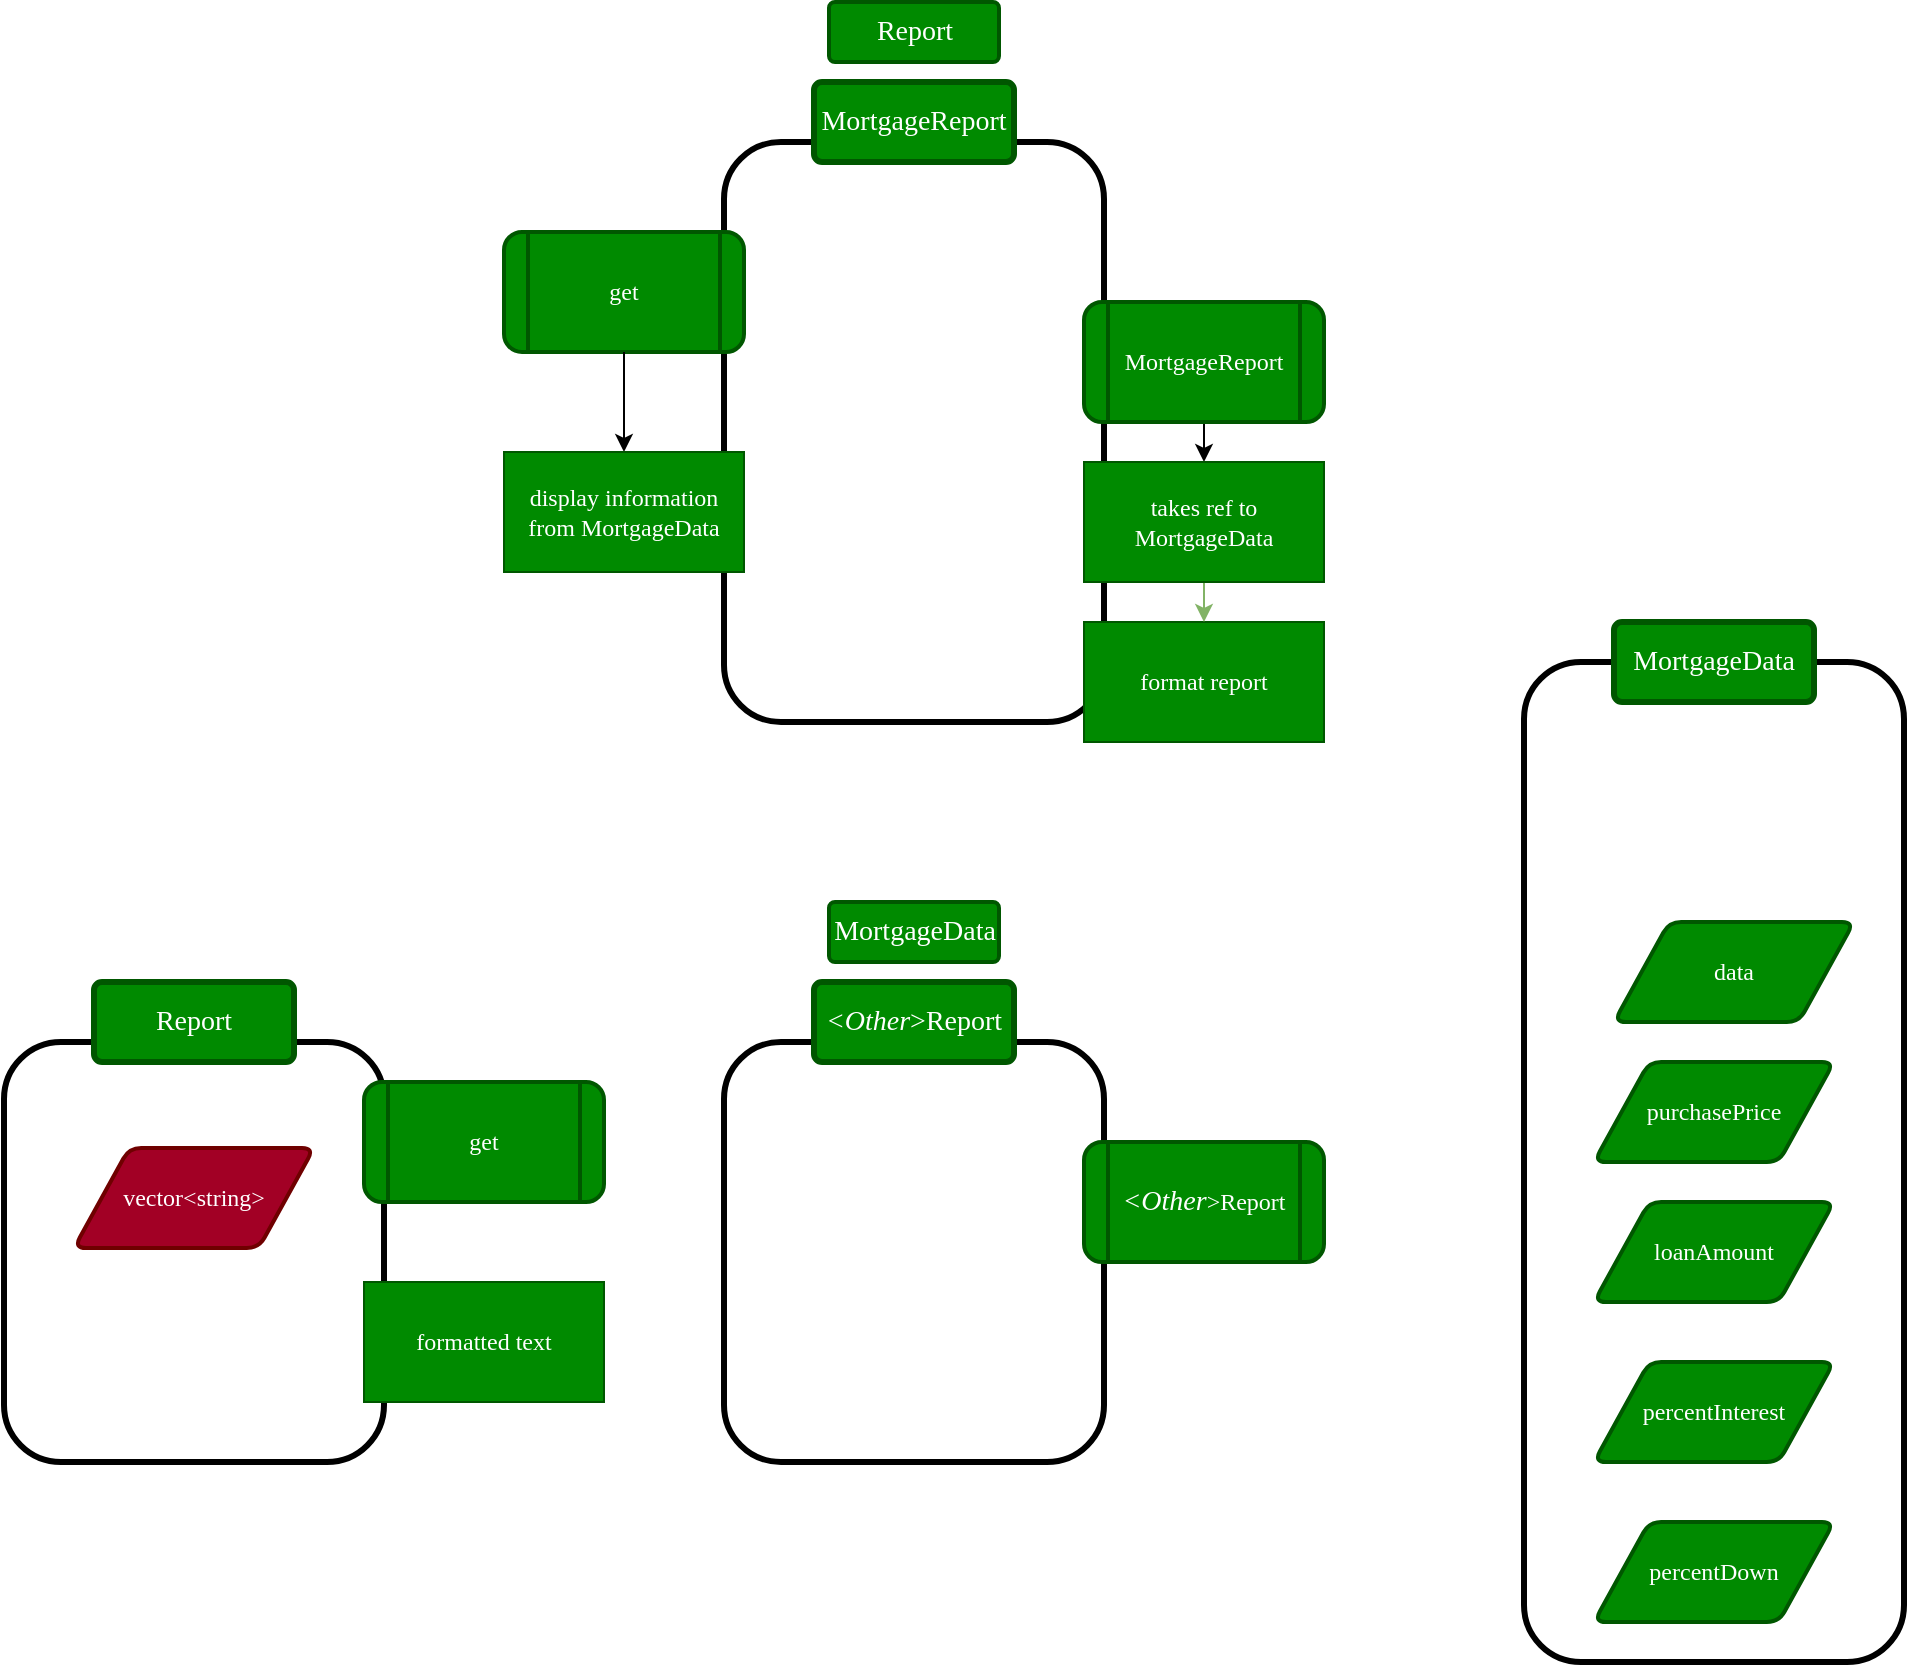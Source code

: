 <mxfile version="17.2.4" type="device"><diagram id="4u5bkuqh8i6XdxuR7M9z" name="Page-1"><mxGraphModel dx="1018" dy="1970" grid="0" gridSize="10" guides="1" tooltips="1" connect="1" arrows="1" fold="1" page="0" pageScale="1" pageWidth="850" pageHeight="1100" math="0" shadow="0"><root><mxCell id="0"/><mxCell id="1" parent="0"/><mxCell id="DnWcME0z-URtW0J5vlyk-10" style="edgeStyle=none;curved=1;rounded=0;orthogonalLoop=1;jettySize=auto;html=1;exitX=0.5;exitY=1;exitDx=0;exitDy=0;entryX=0.5;entryY=0;entryDx=0;entryDy=0;endArrow=classic;endFill=1;startSize=6;endSize=6;sourcePerimeterSpacing=0;targetPerimeterSpacing=0;fontColor=#000000;fillColor=#008a00;strokeColor=#FFFFFF;" parent="1" edge="1"><mxGeometry relative="1" as="geometry"><mxPoint x="2621" y="-781" as="sourcePoint"/></mxGeometry></mxCell><mxCell id="DnWcME0z-URtW0J5vlyk-12" style="edgeStyle=none;curved=1;rounded=0;orthogonalLoop=1;jettySize=auto;html=1;exitX=0.5;exitY=1;exitDx=0;exitDy=0;entryX=0.5;entryY=0;entryDx=0;entryDy=0;endArrow=classic;endFill=1;startSize=6;endSize=6;sourcePerimeterSpacing=0;targetPerimeterSpacing=0;fontColor=#000000;fillColor=#008a00;strokeColor=#FFFFFF;" parent="1" edge="1"><mxGeometry relative="1" as="geometry"><mxPoint x="2621" y="-691" as="sourcePoint"/></mxGeometry></mxCell><mxCell id="-Oau3cpSAbBekXtjOePl-28" value="" style="rounded=1;whiteSpace=wrap;html=1;fillColor=none;strokeWidth=3;fontFamily=SF Mono;" vertex="1" parent="1"><mxGeometry x="410" y="-990" width="190" height="290" as="geometry"/></mxCell><mxCell id="-Oau3cpSAbBekXtjOePl-29" value="get" style="shape=process;whiteSpace=wrap;html=1;backgroundOutline=1;fillColor=#008a00;strokeColor=#005700;rounded=1;fontFamily=SF Mono;strokeWidth=2;fontColor=#ffffff;" vertex="1" parent="1"><mxGeometry x="300" y="-945" width="120" height="60" as="geometry"/></mxCell><mxCell id="-Oau3cpSAbBekXtjOePl-30" style="edgeStyle=orthogonalEdgeStyle;rounded=0;orthogonalLoop=1;jettySize=auto;html=1;exitX=0.5;exitY=1;exitDx=0;exitDy=0;entryX=0.5;entryY=0;entryDx=0;entryDy=0;fontFamily=SF Mono;" edge="1" parent="1" source="-Oau3cpSAbBekXtjOePl-29" target="-Oau3cpSAbBekXtjOePl-31"><mxGeometry relative="1" as="geometry"><mxPoint x="360" y="-800" as="sourcePoint"/></mxGeometry></mxCell><mxCell id="-Oau3cpSAbBekXtjOePl-31" value="display information from MortgageData" style="rounded=0;whiteSpace=wrap;html=1;fillColor=#008a00;strokeColor=#005700;fontFamily=SF Mono;fontColor=#ffffff;" vertex="1" parent="1"><mxGeometry x="300" y="-835" width="120" height="60" as="geometry"/></mxCell><mxCell id="-Oau3cpSAbBekXtjOePl-32" value="&lt;font style=&quot;font-size: 14px&quot;&gt;MortgageReport&lt;/font&gt;" style="rounded=1;arcSize=10;whiteSpace=wrap;html=1;align=center;fillColor=#008a00;strokeColor=#005700;fontFamily=SF Mono;strokeWidth=3;fontColor=#ffffff;" vertex="1" parent="1"><mxGeometry x="455" y="-1020" width="100" height="40" as="geometry"/></mxCell><mxCell id="-Oau3cpSAbBekXtjOePl-33" value="" style="rounded=1;whiteSpace=wrap;html=1;fillColor=none;strokeWidth=3;fontFamily=SF Mono;" vertex="1" parent="1"><mxGeometry x="810" y="-730" width="190" height="500" as="geometry"/></mxCell><mxCell id="-Oau3cpSAbBekXtjOePl-34" value="&lt;font style=&quot;font-size: 14px&quot;&gt;MortgageData&lt;/font&gt;" style="rounded=1;arcSize=10;whiteSpace=wrap;html=1;align=center;fillColor=#008a00;strokeColor=#005700;fontFamily=SF Mono;strokeWidth=3;fontColor=#ffffff;" vertex="1" parent="1"><mxGeometry x="855" y="-750" width="100" height="40" as="geometry"/></mxCell><mxCell id="-Oau3cpSAbBekXtjOePl-35" value="purchasePrice" style="shape=parallelogram;html=1;strokeWidth=2;perimeter=parallelogramPerimeter;whiteSpace=wrap;rounded=1;arcSize=12;size=0.23;fontFamily=SF Mono;fillColor=#008a00;strokeColor=#005700;fontColor=#ffffff;" vertex="1" parent="1"><mxGeometry x="845" y="-530" width="120" height="50" as="geometry"/></mxCell><mxCell id="-Oau3cpSAbBekXtjOePl-36" value="loanAmount" style="shape=parallelogram;html=1;strokeWidth=2;perimeter=parallelogramPerimeter;whiteSpace=wrap;rounded=1;arcSize=12;size=0.23;fontFamily=SF Mono;fillColor=#008a00;strokeColor=#005700;fontColor=#ffffff;" vertex="1" parent="1"><mxGeometry x="845" y="-460" width="120" height="50" as="geometry"/></mxCell><mxCell id="-Oau3cpSAbBekXtjOePl-37" value="&lt;font style=&quot;font-size: 14px&quot;&gt;Report&lt;/font&gt;" style="rounded=1;arcSize=10;whiteSpace=wrap;html=1;align=center;fillColor=#008a00;strokeColor=#005700;fontFamily=SF Mono;strokeWidth=2;shadow=0;glass=0;sketch=0;perimeterSpacing=0;fontColor=#ffffff;" vertex="1" parent="1"><mxGeometry x="462.5" y="-1060" width="85" height="30" as="geometry"/></mxCell><mxCell id="-Oau3cpSAbBekXtjOePl-38" style="edgeStyle=orthogonalEdgeStyle;rounded=0;orthogonalLoop=1;jettySize=auto;html=1;exitX=0.5;exitY=1;exitDx=0;exitDy=0;entryX=0.5;entryY=0;entryDx=0;entryDy=0;" edge="1" parent="1" source="-Oau3cpSAbBekXtjOePl-39" target="-Oau3cpSAbBekXtjOePl-43"><mxGeometry relative="1" as="geometry"/></mxCell><mxCell id="-Oau3cpSAbBekXtjOePl-39" value="MortgageReport" style="shape=process;whiteSpace=wrap;html=1;backgroundOutline=1;fillColor=#008a00;strokeColor=#005700;rounded=1;fontFamily=SF Mono;strokeWidth=2;fontColor=#ffffff;" vertex="1" parent="1"><mxGeometry x="590" y="-910" width="120" height="60" as="geometry"/></mxCell><mxCell id="-Oau3cpSAbBekXtjOePl-40" value="data" style="shape=parallelogram;html=1;strokeWidth=2;perimeter=parallelogramPerimeter;whiteSpace=wrap;rounded=1;arcSize=12;size=0.23;fontFamily=SF Mono;fillColor=#008a00;strokeColor=#005700;fontColor=#ffffff;" vertex="1" parent="1"><mxGeometry x="855" y="-600" width="120" height="50" as="geometry"/></mxCell><mxCell id="-Oau3cpSAbBekXtjOePl-41" value="format report" style="rounded=0;whiteSpace=wrap;html=1;fillColor=#008a00;strokeColor=#005700;fontFamily=SF Mono;fontColor=#ffffff;" vertex="1" parent="1"><mxGeometry x="590" y="-750" width="120" height="60" as="geometry"/></mxCell><mxCell id="-Oau3cpSAbBekXtjOePl-42" style="edgeStyle=orthogonalEdgeStyle;rounded=0;orthogonalLoop=1;jettySize=auto;html=1;exitX=0.5;exitY=1;exitDx=0;exitDy=0;entryX=0.5;entryY=0;entryDx=0;entryDy=0;fillColor=#d5e8d4;strokeColor=#82b366;" edge="1" parent="1" source="-Oau3cpSAbBekXtjOePl-43" target="-Oau3cpSAbBekXtjOePl-41"><mxGeometry relative="1" as="geometry"/></mxCell><mxCell id="-Oau3cpSAbBekXtjOePl-43" value="takes ref to MortgageData" style="rounded=0;whiteSpace=wrap;html=1;fillColor=#008a00;strokeColor=#005700;fontFamily=SF Mono;fontColor=#ffffff;" vertex="1" parent="1"><mxGeometry x="590" y="-830" width="120" height="60" as="geometry"/></mxCell><mxCell id="-Oau3cpSAbBekXtjOePl-44" value="" style="rounded=1;whiteSpace=wrap;html=1;fillColor=none;strokeWidth=3;fontFamily=SF Mono;" vertex="1" parent="1"><mxGeometry x="50" y="-540" width="190" height="210" as="geometry"/></mxCell><mxCell id="-Oau3cpSAbBekXtjOePl-45" value="&lt;font style=&quot;font-size: 14px&quot;&gt;Report&lt;/font&gt;" style="rounded=1;arcSize=10;whiteSpace=wrap;html=1;align=center;fillColor=#008a00;strokeColor=#005700;fontFamily=SF Mono;strokeWidth=3;fontColor=#ffffff;" vertex="1" parent="1"><mxGeometry x="95" y="-570" width="100" height="40" as="geometry"/></mxCell><mxCell id="-Oau3cpSAbBekXtjOePl-46" value="" style="rounded=1;whiteSpace=wrap;html=1;fillColor=none;strokeWidth=3;fontFamily=SF Mono;" vertex="1" parent="1"><mxGeometry x="410" y="-540" width="190" height="210" as="geometry"/></mxCell><mxCell id="-Oau3cpSAbBekXtjOePl-47" value="&lt;font style=&quot;font-size: 14px&quot;&gt;&lt;i&gt;&amp;lt;Other&lt;/i&gt;&amp;gt;Report&lt;/font&gt;" style="rounded=1;arcSize=10;whiteSpace=wrap;html=1;align=center;fillColor=#008a00;strokeColor=#005700;fontFamily=SF Mono;strokeWidth=3;fontColor=#ffffff;" vertex="1" parent="1"><mxGeometry x="455" y="-570" width="100" height="40" as="geometry"/></mxCell><mxCell id="-Oau3cpSAbBekXtjOePl-48" value="&lt;font style=&quot;font-size: 14px&quot;&gt;MortgageData&lt;/font&gt;" style="rounded=1;arcSize=10;whiteSpace=wrap;html=1;align=center;fillColor=#008a00;strokeColor=#005700;fontFamily=SF Mono;strokeWidth=2;shadow=0;glass=0;sketch=0;perimeterSpacing=0;fontColor=#ffffff;" vertex="1" parent="1"><mxGeometry x="462.5" y="-610" width="85" height="30" as="geometry"/></mxCell><mxCell id="-Oau3cpSAbBekXtjOePl-49" value="&lt;i style=&quot;font-size: 14px&quot;&gt;&amp;lt;Other&lt;/i&gt;&lt;span&gt;&amp;gt;Report&lt;/span&gt;" style="shape=process;whiteSpace=wrap;html=1;backgroundOutline=1;fillColor=#008a00;strokeColor=#005700;rounded=1;fontFamily=SF Mono;strokeWidth=2;fontColor=#ffffff;" vertex="1" parent="1"><mxGeometry x="590" y="-490" width="120" height="60" as="geometry"/></mxCell><mxCell id="-Oau3cpSAbBekXtjOePl-50" value="percentInterest" style="shape=parallelogram;html=1;strokeWidth=2;perimeter=parallelogramPerimeter;whiteSpace=wrap;rounded=1;arcSize=12;size=0.23;fontFamily=SF Mono;fillColor=#008a00;strokeColor=#005700;fontColor=#ffffff;" vertex="1" parent="1"><mxGeometry x="845" y="-380" width="120" height="50" as="geometry"/></mxCell><mxCell id="-Oau3cpSAbBekXtjOePl-51" value="percentDown" style="shape=parallelogram;html=1;strokeWidth=2;perimeter=parallelogramPerimeter;whiteSpace=wrap;rounded=1;arcSize=12;size=0.23;fontFamily=SF Mono;fillColor=#008a00;strokeColor=#005700;fontColor=#ffffff;" vertex="1" parent="1"><mxGeometry x="845" y="-300" width="120" height="50" as="geometry"/></mxCell><mxCell id="-Oau3cpSAbBekXtjOePl-52" style="edgeStyle=orthogonalEdgeStyle;rounded=0;orthogonalLoop=1;jettySize=auto;html=1;exitX=0.5;exitY=1;exitDx=0;exitDy=0;entryX=0.5;entryY=0;entryDx=0;entryDy=0;fontSize=12;endArrow=classic;endFill=1;fillColor=#d5e8d4;strokeColor=#FFFFFF;" edge="1" parent="1" source="-Oau3cpSAbBekXtjOePl-53" target="-Oau3cpSAbBekXtjOePl-54"><mxGeometry relative="1" as="geometry"/></mxCell><mxCell id="-Oau3cpSAbBekXtjOePl-53" value="get" style="shape=process;whiteSpace=wrap;html=1;backgroundOutline=1;rounded=1;fontFamily=SF Mono;strokeWidth=2;fillColor=#008a00;strokeColor=#005700;fontColor=#ffffff;" vertex="1" parent="1"><mxGeometry x="230" y="-520" width="120" height="60" as="geometry"/></mxCell><mxCell id="-Oau3cpSAbBekXtjOePl-54" value="formatted text" style="rounded=0;whiteSpace=wrap;html=1;fillColor=#008a00;strokeColor=#005700;fontFamily=SF Mono;fontColor=#ffffff;" vertex="1" parent="1"><mxGeometry x="230" y="-420" width="120" height="60" as="geometry"/></mxCell><mxCell id="-Oau3cpSAbBekXtjOePl-55" value="vector&amp;lt;string&amp;gt;" style="shape=parallelogram;html=1;strokeWidth=2;perimeter=parallelogramPerimeter;whiteSpace=wrap;rounded=1;arcSize=12;size=0.23;fontFamily=SF Mono;fillColor=#a20025;strokeColor=#6F0000;fontColor=#ffffff;" vertex="1" parent="1"><mxGeometry x="85" y="-487" width="120" height="50" as="geometry"/></mxCell></root></mxGraphModel></diagram></mxfile>